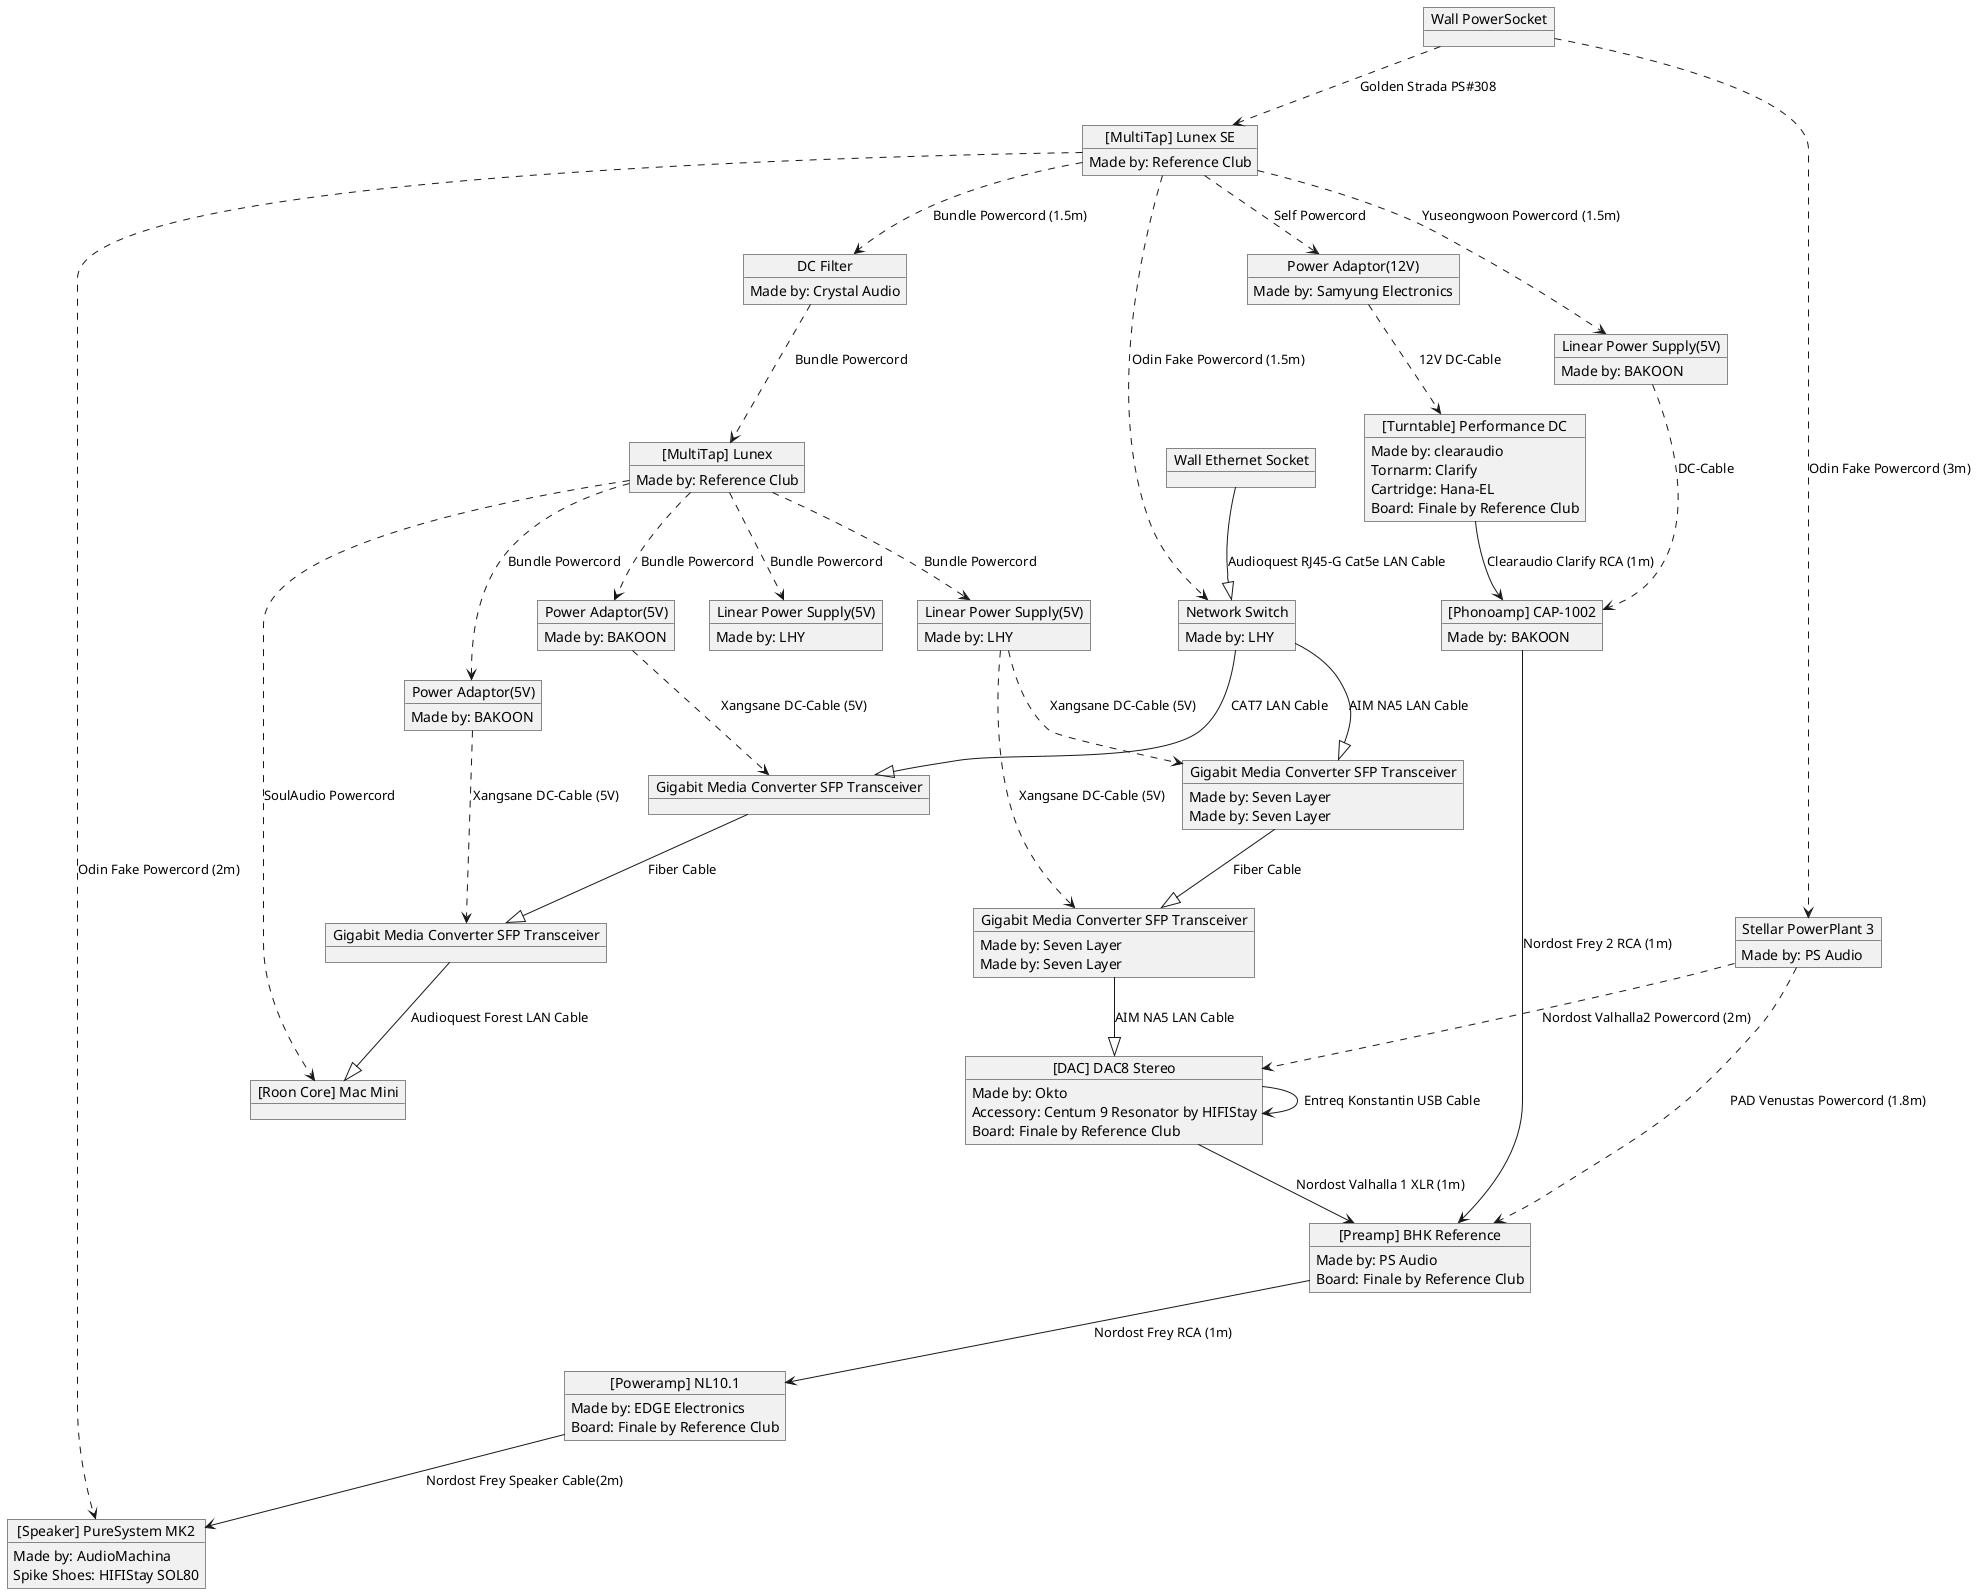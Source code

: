 @startuml minsu-hifi-221120v1

object "[DAC] DAC8 Stereo" as dac
dac : Made by: Okto
dac : Accessory: Centum 9 Resonator by HIFIStay
dac : Board: Finale by Reference Club

object "[Turntable] Performance DC" as turntable
turntable : Made by: clearaudio
turntable : Tornarm: Clarify
turntable : Cartridge: Hana-EL
turntable : Board: Finale by Reference Club

object "[Preamp] BHK Reference" as preamp
preamp : Made by: PS Audio
preamp : Board: Finale by Reference Club

object "[Poweramp] NL10.1" as poweramp
poweramp : Made by: EDGE Electronics
poweramp : Board: Finale by Reference Club

object "[Phonoamp] CAP-1002" as phononamp
phononamp : Made by: BAKOON

object "Power Adaptor(5V)" as adaptor1
adaptor1 : Made by: BAKOON

object "Power Adaptor(5V)" as adaptor3
adaptor3 : Made by: BAKOON

object "Power Adaptor(12V)" as adaptor2
adaptor2 : Made by: Samyung Electronics

object "Linear Power Supply(5V)" as linear1
linear1 : Made by: LHY

object "Linear Power Supply(5V)" as linear2
linear2 : Made by: LHY

object "Linear Power Supply(5V)" as linear3
linear3 : Made by: BAKOON

object "[Speaker] PureSystem MK2" as speaker
speaker : Made by: AudioMachina
speaker : Spike Shoes: HIFIStay SOL80

object "[Roon Core] Mac Mini" as macmini

object "[MultiTap] Lunex SE" as multitap1
multitap1 : Made by: Reference Club

object "[MultiTap] Lunex" as multitap2
multitap2 : Made by: Reference Club

object "DC Filter" as dcfilter1
dcfilter1 : Made by: Crystal Audio

object "Stellar PowerPlant 3" as powerregenerator
powerregenerator : Made by: PS Audio

object "Wall PowerSocket" as wallpowersocket
object "Wall Ethernet Socket" as walllansocket

object "Network Switch" as netswitch
netswitch : Made by: LHY

object "Gigabit Media Converter SFP Transceiver" as fiberhub1
fiberhub1 : Made by: Seven Layer

object "Gigabit Media Converter SFP Transceiver" as fiberhub2
fiberhub2 : Made by: Seven Layer

object "Gigabit Media Converter SFP Transceiver" as fiberhub3
fiberhub1 : Made by: Seven Layer

object "Gigabit Media Converter SFP Transceiver" as fiberhub4
fiberhub2 : Made by: Seven Layer

dac --> preamp : Nordost Valhalla 1 XLR (1m)
preamp --> poweramp : Nordost Frey RCA (1m)
poweramp --> speaker : Nordost Frey Speaker Cable(2m)
phononamp --> preamp : Nordost Frey 2 RCA (1m)
turntable --> phononamp: Clearaudio Clarify RCA (1m)

wallpowersocket ..> powerregenerator : Odin Fake Powercord (3m)
powerregenerator ..> dac : Nordost Valhalla2 Powercord (2m)
powerregenerator ..> preamp: PAD Venustas Powercord (1.8m)

wallpowersocket ..> multitap1: Golden Strada PS#308

dcfilter1 ..> multitap2: Bundle Powercord
multitap2 ..> linear1: Bundle Powercord
multitap2 ..> linear2: Bundle Powercord
multitap2 ..> adaptor1: Bundle Powercord
multitap2 ..> adaptor3: Bundle Powercord
adaptor1 ..> fiberhub3: Xangsane DC-Cable (5V)
adaptor3 ..> fiberhub4: Xangsane DC-Cable (5V)
multitap2 ..> macmini: SoulAudio Powercord

multitap1 ..> adaptor2: Self Powercord
adaptor2 ..> turntable: 12V DC-Cable
multitap1 ..> speaker: Odin Fake Powercord (2m)
multitap1 ..> linear3: Yuseongwoon Powercord (1.5m)
linear3 ..> phononamp: DC-Cable
multitap1 ..> netswitch: Odin Fake Powercord (1.5m)
multitap1 ..> dcfilter1: Bundle Powercord (1.5m)
linear2 ..> fiberhub1: Xangsane DC-Cable (5V)
linear2 ..> fiberhub2: Xangsane DC-Cable (5V)

dac --> dac: Entreq Konstantin USB Cable

walllansocket --|> netswitch: Audioquest RJ45-G Cat5e LAN Cable
netswitch --|> fiberhub1: AIM NA5 LAN Cable
fiberhub1 --|> fiberhub2: Fiber Cable
fiberhub2 --|> dac: AIM NA5 LAN Cable
netswitch --|> fiberhub3: CAT7 LAN Cable
fiberhub3 --|> fiberhub4: Fiber Cable
fiberhub4 --|> macmini: Audioquest Forest LAN Cable

@enduml
